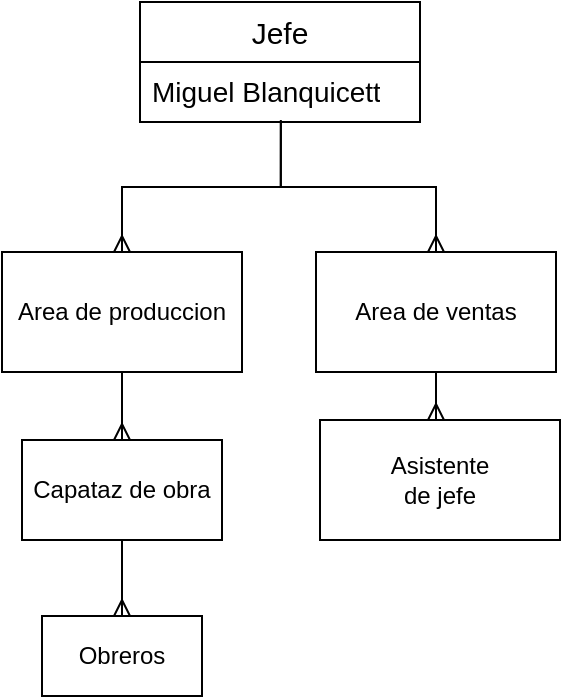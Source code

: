 <mxfile version="21.4.0" type="github">
  <diagram id="R2lEEEUBdFMjLlhIrx00" name="Page-1">
    <mxGraphModel dx="794" dy="345" grid="1" gridSize="10" guides="1" tooltips="1" connect="1" arrows="1" fold="1" page="1" pageScale="1" pageWidth="850" pageHeight="1100" math="0" shadow="0" extFonts="Permanent Marker^https://fonts.googleapis.com/css?family=Permanent+Marker">
      <root>
        <mxCell id="0" />
        <mxCell id="1" parent="0" />
        <mxCell id="fd2rfv2mPa3jeMTykctJ-2" value="&lt;font style=&quot;font-size: 15px;&quot;&gt;Jefe&lt;/font&gt;" style="swimlane;fontStyle=0;childLayout=stackLayout;horizontal=1;startSize=30;horizontalStack=0;resizeParent=1;resizeParentMax=0;resizeLast=0;collapsible=1;marginBottom=0;whiteSpace=wrap;html=1;" vertex="1" parent="1">
          <mxGeometry x="408" y="201" width="140" height="60" as="geometry">
            <mxRectangle x="394" y="190" width="90" height="30" as="alternateBounds" />
          </mxGeometry>
        </mxCell>
        <mxCell id="fd2rfv2mPa3jeMTykctJ-3" value="Miguel Blanquicett" style="text;strokeColor=none;fillColor=none;align=left;verticalAlign=middle;spacingLeft=4;spacingRight=4;overflow=hidden;points=[[0,0.5],[1,0.5]];portConstraint=eastwest;rotatable=0;whiteSpace=wrap;html=1;fontSize=14;" vertex="1" parent="fd2rfv2mPa3jeMTykctJ-2">
          <mxGeometry y="30" width="140" height="30" as="geometry" />
        </mxCell>
        <mxCell id="fd2rfv2mPa3jeMTykctJ-13" value="" style="edgeStyle=orthogonalEdgeStyle;rounded=0;orthogonalLoop=1;jettySize=auto;html=1;endArrow=ERmany;endFill=0;" edge="1" parent="1" source="fd2rfv2mPa3jeMTykctJ-8" target="fd2rfv2mPa3jeMTykctJ-12">
          <mxGeometry relative="1" as="geometry" />
        </mxCell>
        <mxCell id="fd2rfv2mPa3jeMTykctJ-19" value="" style="edgeStyle=orthogonalEdgeStyle;rounded=0;orthogonalLoop=1;jettySize=auto;html=1;endArrow=ERmany;endFill=0;" edge="1" parent="1" source="fd2rfv2mPa3jeMTykctJ-18" target="fd2rfv2mPa3jeMTykctJ-8">
          <mxGeometry relative="1" as="geometry" />
        </mxCell>
        <mxCell id="fd2rfv2mPa3jeMTykctJ-8" value="Capataz de obra" style="rounded=0;whiteSpace=wrap;html=1;" vertex="1" parent="1">
          <mxGeometry x="349" y="420" width="100" height="50" as="geometry" />
        </mxCell>
        <mxCell id="fd2rfv2mPa3jeMTykctJ-12" value="Obreros" style="whiteSpace=wrap;html=1;rounded=0;" vertex="1" parent="1">
          <mxGeometry x="359" y="508" width="80" height="40" as="geometry" />
        </mxCell>
        <mxCell id="fd2rfv2mPa3jeMTykctJ-18" value="Area de produccion" style="whiteSpace=wrap;html=1;rounded=0;" vertex="1" parent="1">
          <mxGeometry x="339" y="326" width="120" height="60" as="geometry" />
        </mxCell>
        <mxCell id="fd2rfv2mPa3jeMTykctJ-24" value="&lt;div&gt;Asistente&lt;/div&gt;&lt;div&gt;de jefe&lt;br&gt;&lt;/div&gt;" style="rounded=0;whiteSpace=wrap;html=1;" vertex="1" parent="1">
          <mxGeometry x="498" y="410" width="120" height="60" as="geometry" />
        </mxCell>
        <mxCell id="fd2rfv2mPa3jeMTykctJ-22" style="edgeStyle=orthogonalEdgeStyle;rounded=0;orthogonalLoop=1;jettySize=auto;html=1;exitX=0.503;exitY=0.967;exitDx=0;exitDy=0;exitPerimeter=0;endArrow=ERmany;endFill=0;" edge="1" parent="1" source="fd2rfv2mPa3jeMTykctJ-3" target="fd2rfv2mPa3jeMTykctJ-18">
          <mxGeometry relative="1" as="geometry" />
        </mxCell>
        <mxCell id="fd2rfv2mPa3jeMTykctJ-30" style="edgeStyle=orthogonalEdgeStyle;rounded=0;orthogonalLoop=1;jettySize=auto;html=1;endArrow=ERmany;endFill=0;" edge="1" parent="1">
          <mxGeometry relative="1" as="geometry">
            <mxPoint x="552" y="383" as="sourcePoint" />
            <mxPoint x="556" y="410" as="targetPoint" />
          </mxGeometry>
        </mxCell>
        <mxCell id="fd2rfv2mPa3jeMTykctJ-27" value="Area de ventas" style="rounded=0;whiteSpace=wrap;html=1;" vertex="1" parent="1">
          <mxGeometry x="496" y="326" width="120" height="60" as="geometry" />
        </mxCell>
        <mxCell id="fd2rfv2mPa3jeMTykctJ-29" style="edgeStyle=orthogonalEdgeStyle;rounded=0;orthogonalLoop=1;jettySize=auto;html=1;exitX=0.503;exitY=1;exitDx=0;exitDy=0;exitPerimeter=0;endArrow=ERmany;endFill=0;" edge="1" parent="1" source="fd2rfv2mPa3jeMTykctJ-3" target="fd2rfv2mPa3jeMTykctJ-27">
          <mxGeometry relative="1" as="geometry" />
        </mxCell>
      </root>
    </mxGraphModel>
  </diagram>
</mxfile>
